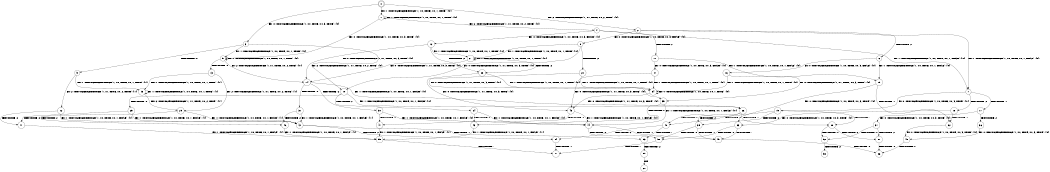 digraph BCG {
size = "7, 10.5";
center = TRUE;
node [shape = circle];
0 [peripheries = 2];
0 -> 1 [label = "EX !1 !ATOMIC_EXCH_BRANCH (1, +0, TRUE, +0, 1, TRUE) !{0}"];
0 -> 2 [label = "EX !2 !ATOMIC_EXCH_BRANCH (1, +1, TRUE, +0, 2, TRUE) !{0}"];
0 -> 3 [label = "EX !0 !ATOMIC_EXCH_BRANCH (1, +0, TRUE, +0, 3, TRUE) !{0}"];
1 -> 4 [label = "EX !2 !ATOMIC_EXCH_BRANCH (1, +1, TRUE, +0, 2, TRUE) !{0}"];
1 -> 5 [label = "EX !0 !ATOMIC_EXCH_BRANCH (1, +0, TRUE, +0, 3, TRUE) !{0}"];
1 -> 1 [label = "EX !1 !ATOMIC_EXCH_BRANCH (1, +0, TRUE, +0, 1, TRUE) !{0}"];
2 -> 6 [label = "TERMINATE !2"];
2 -> 7 [label = "EX !1 !ATOMIC_EXCH_BRANCH (1, +0, TRUE, +0, 1, FALSE) !{0}"];
2 -> 8 [label = "EX !0 !ATOMIC_EXCH_BRANCH (1, +0, TRUE, +0, 3, FALSE) !{0}"];
3 -> 9 [label = "TERMINATE !0"];
3 -> 5 [label = "EX !1 !ATOMIC_EXCH_BRANCH (1, +0, TRUE, +0, 1, TRUE) !{0}"];
3 -> 10 [label = "EX !2 !ATOMIC_EXCH_BRANCH (1, +1, TRUE, +0, 2, TRUE) !{0}"];
4 -> 11 [label = "TERMINATE !2"];
4 -> 12 [label = "EX !0 !ATOMIC_EXCH_BRANCH (1, +0, TRUE, +0, 3, FALSE) !{0}"];
4 -> 7 [label = "EX !1 !ATOMIC_EXCH_BRANCH (1, +0, TRUE, +0, 1, FALSE) !{0}"];
5 -> 13 [label = "TERMINATE !0"];
5 -> 14 [label = "EX !2 !ATOMIC_EXCH_BRANCH (1, +1, TRUE, +0, 2, TRUE) !{0}"];
5 -> 5 [label = "EX !1 !ATOMIC_EXCH_BRANCH (1, +0, TRUE, +0, 1, TRUE) !{0}"];
6 -> 15 [label = "EX !1 !ATOMIC_EXCH_BRANCH (1, +0, TRUE, +0, 1, FALSE) !{0}"];
6 -> 16 [label = "EX !0 !ATOMIC_EXCH_BRANCH (1, +0, TRUE, +0, 3, FALSE) !{0}"];
7 -> 17 [label = "TERMINATE !1"];
7 -> 18 [label = "TERMINATE !2"];
7 -> 19 [label = "EX !0 !ATOMIC_EXCH_BRANCH (1, +0, TRUE, +0, 3, TRUE) !{0}"];
8 -> 20 [label = "TERMINATE !2"];
8 -> 21 [label = "EX !1 !ATOMIC_EXCH_BRANCH (1, +0, TRUE, +0, 1, TRUE) !{0}"];
8 -> 10 [label = "EX !0 !ATOMIC_EXCH_BRANCH (1, +1, TRUE, +0, 3, TRUE) !{0}"];
9 -> 22 [label = "EX !2 !ATOMIC_EXCH_BRANCH (1, +1, TRUE, +0, 2, TRUE) !{1}"];
9 -> 23 [label = "EX !1 !ATOMIC_EXCH_BRANCH (1, +0, TRUE, +0, 1, TRUE) !{1}"];
10 -> 24 [label = "TERMINATE !2"];
10 -> 25 [label = "TERMINATE !0"];
10 -> 26 [label = "EX !1 !ATOMIC_EXCH_BRANCH (1, +0, TRUE, +0, 1, FALSE) !{0}"];
11 -> 27 [label = "EX !0 !ATOMIC_EXCH_BRANCH (1, +0, TRUE, +0, 3, FALSE) !{0}"];
11 -> 15 [label = "EX !1 !ATOMIC_EXCH_BRANCH (1, +0, TRUE, +0, 1, FALSE) !{0}"];
12 -> 28 [label = "TERMINATE !2"];
12 -> 21 [label = "EX !1 !ATOMIC_EXCH_BRANCH (1, +0, TRUE, +0, 1, TRUE) !{0}"];
12 -> 14 [label = "EX !0 !ATOMIC_EXCH_BRANCH (1, +1, TRUE, +0, 3, TRUE) !{0}"];
13 -> 29 [label = "EX !2 !ATOMIC_EXCH_BRANCH (1, +1, TRUE, +0, 2, TRUE) !{1}"];
13 -> 23 [label = "EX !1 !ATOMIC_EXCH_BRANCH (1, +0, TRUE, +0, 1, TRUE) !{1}"];
14 -> 30 [label = "TERMINATE !2"];
14 -> 31 [label = "TERMINATE !0"];
14 -> 26 [label = "EX !1 !ATOMIC_EXCH_BRANCH (1, +0, TRUE, +0, 1, FALSE) !{0}"];
15 -> 32 [label = "TERMINATE !1"];
15 -> 33 [label = "EX !0 !ATOMIC_EXCH_BRANCH (1, +0, TRUE, +0, 3, TRUE) !{0}"];
16 -> 34 [label = "EX !1 !ATOMIC_EXCH_BRANCH (1, +0, TRUE, +0, 1, TRUE) !{0}"];
16 -> 35 [label = "EX !0 !ATOMIC_EXCH_BRANCH (1, +1, TRUE, +0, 3, TRUE) !{0}"];
17 -> 36 [label = "TERMINATE !2"];
17 -> 37 [label = "EX !0 !ATOMIC_EXCH_BRANCH (1, +0, TRUE, +0, 3, TRUE) !{0}"];
18 -> 32 [label = "TERMINATE !1"];
18 -> 33 [label = "EX !0 !ATOMIC_EXCH_BRANCH (1, +0, TRUE, +0, 3, TRUE) !{0}"];
19 -> 38 [label = "TERMINATE !1"];
19 -> 39 [label = "TERMINATE !2"];
19 -> 40 [label = "TERMINATE !0"];
20 -> 34 [label = "EX !1 !ATOMIC_EXCH_BRANCH (1, +0, TRUE, +0, 1, TRUE) !{0}"];
20 -> 35 [label = "EX !0 !ATOMIC_EXCH_BRANCH (1, +1, TRUE, +0, 3, TRUE) !{0}"];
21 -> 28 [label = "TERMINATE !2"];
21 -> 21 [label = "EX !1 !ATOMIC_EXCH_BRANCH (1, +0, TRUE, +0, 1, TRUE) !{0}"];
21 -> 14 [label = "EX !0 !ATOMIC_EXCH_BRANCH (1, +1, TRUE, +0, 3, TRUE) !{0}"];
22 -> 41 [label = "TERMINATE !2"];
22 -> 42 [label = "EX !1 !ATOMIC_EXCH_BRANCH (1, +0, TRUE, +0, 1, FALSE) !{1}"];
23 -> 29 [label = "EX !2 !ATOMIC_EXCH_BRANCH (1, +1, TRUE, +0, 2, TRUE) !{1}"];
23 -> 23 [label = "EX !1 !ATOMIC_EXCH_BRANCH (1, +0, TRUE, +0, 1, TRUE) !{1}"];
24 -> 43 [label = "TERMINATE !0"];
24 -> 44 [label = "EX !1 !ATOMIC_EXCH_BRANCH (1, +0, TRUE, +0, 1, FALSE) !{0}"];
25 -> 41 [label = "TERMINATE !2"];
25 -> 42 [label = "EX !1 !ATOMIC_EXCH_BRANCH (1, +0, TRUE, +0, 1, FALSE) !{1}"];
26 -> 38 [label = "TERMINATE !1"];
26 -> 39 [label = "TERMINATE !2"];
26 -> 40 [label = "TERMINATE !0"];
27 -> 34 [label = "EX !1 !ATOMIC_EXCH_BRANCH (1, +0, TRUE, +0, 1, TRUE) !{0}"];
27 -> 45 [label = "EX !0 !ATOMIC_EXCH_BRANCH (1, +1, TRUE, +0, 3, TRUE) !{0}"];
28 -> 34 [label = "EX !1 !ATOMIC_EXCH_BRANCH (1, +0, TRUE, +0, 1, TRUE) !{0}"];
28 -> 45 [label = "EX !0 !ATOMIC_EXCH_BRANCH (1, +1, TRUE, +0, 3, TRUE) !{0}"];
29 -> 46 [label = "TERMINATE !2"];
29 -> 42 [label = "EX !1 !ATOMIC_EXCH_BRANCH (1, +0, TRUE, +0, 1, FALSE) !{1}"];
30 -> 47 [label = "TERMINATE !0"];
30 -> 44 [label = "EX !1 !ATOMIC_EXCH_BRANCH (1, +0, TRUE, +0, 1, FALSE) !{0}"];
31 -> 46 [label = "TERMINATE !2"];
31 -> 42 [label = "EX !1 !ATOMIC_EXCH_BRANCH (1, +0, TRUE, +0, 1, FALSE) !{1}"];
32 -> 48 [label = "EX !0 !ATOMIC_EXCH_BRANCH (1, +0, TRUE, +0, 3, TRUE) !{0}"];
33 -> 49 [label = "TERMINATE !1"];
33 -> 50 [label = "TERMINATE !0"];
34 -> 34 [label = "EX !1 !ATOMIC_EXCH_BRANCH (1, +0, TRUE, +0, 1, TRUE) !{0}"];
34 -> 45 [label = "EX !0 !ATOMIC_EXCH_BRANCH (1, +1, TRUE, +0, 3, TRUE) !{0}"];
35 -> 43 [label = "TERMINATE !0"];
35 -> 44 [label = "EX !1 !ATOMIC_EXCH_BRANCH (1, +0, TRUE, +0, 1, FALSE) !{0}"];
36 -> 48 [label = "EX !0 !ATOMIC_EXCH_BRANCH (1, +0, TRUE, +0, 3, TRUE) !{0}"];
37 -> 51 [label = "TERMINATE !2"];
37 -> 52 [label = "TERMINATE !0"];
38 -> 51 [label = "TERMINATE !2"];
38 -> 52 [label = "TERMINATE !0"];
39 -> 49 [label = "TERMINATE !1"];
39 -> 50 [label = "TERMINATE !0"];
40 -> 53 [label = "TERMINATE !1"];
40 -> 54 [label = "TERMINATE !2"];
41 -> 55 [label = "EX !1 !ATOMIC_EXCH_BRANCH (1, +0, TRUE, +0, 1, FALSE) !{1}"];
42 -> 53 [label = "TERMINATE !1"];
42 -> 54 [label = "TERMINATE !2"];
43 -> 55 [label = "EX !1 !ATOMIC_EXCH_BRANCH (1, +0, TRUE, +0, 1, FALSE) !{1}"];
44 -> 49 [label = "TERMINATE !1"];
44 -> 50 [label = "TERMINATE !0"];
45 -> 47 [label = "TERMINATE !0"];
45 -> 44 [label = "EX !1 !ATOMIC_EXCH_BRANCH (1, +0, TRUE, +0, 1, FALSE) !{0}"];
46 -> 55 [label = "EX !1 !ATOMIC_EXCH_BRANCH (1, +0, TRUE, +0, 1, FALSE) !{1}"];
47 -> 55 [label = "EX !1 !ATOMIC_EXCH_BRANCH (1, +0, TRUE, +0, 1, FALSE) !{1}"];
48 -> 56 [label = "TERMINATE !0"];
49 -> 56 [label = "TERMINATE !0"];
50 -> 57 [label = "TERMINATE !1"];
51 -> 56 [label = "TERMINATE !0"];
52 -> 58 [label = "TERMINATE !2"];
53 -> 59 [label = "TERMINATE !2"];
54 -> 57 [label = "TERMINATE !1"];
55 -> 57 [label = "TERMINATE !1"];
59 -> 60 [label = "exit"];
}
